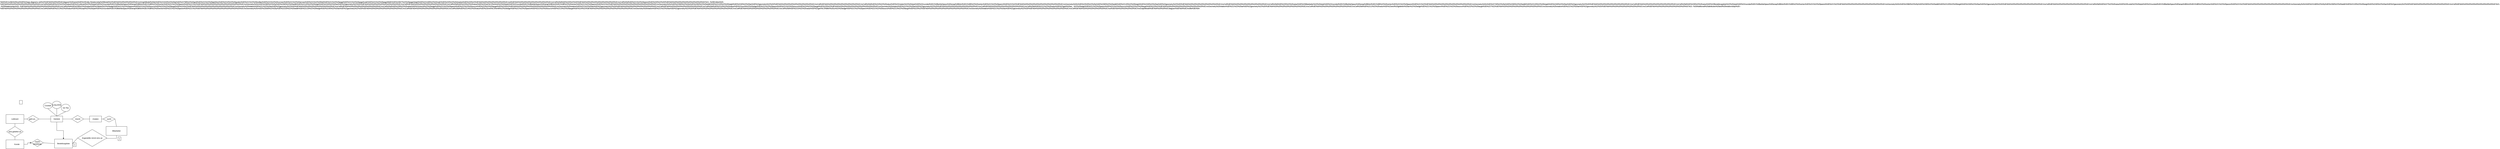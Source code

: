 <mxfile version="24.7.17">
  <diagram id="R2lEEEUBdFMjLlhIrx00" name="Page-1">
    <mxGraphModel dx="996" dy="522" grid="1" gridSize="10" guides="1" tooltips="1" connect="1" arrows="1" fold="1" page="1" pageScale="1" pageWidth="850" pageHeight="1100" math="0" shadow="0" extFonts="Permanent Marker^https://fonts.googleapis.com/css?family=Permanent+Marker">
      <root>
        <mxCell id="0" />
        <mxCell id="1" parent="0" />
        <mxCell id="2lJx8aIQyMY3eyVQErQr-6" value="Zutaten" style="shape=rectangle;whiteSpace=wrap;html=1;direction=south;align=center;" vertex="1" parent="1">
          <mxGeometry x="600" y="780" width="80" height="40" as="geometry" />
        </mxCell>
        <mxCell id="2lJx8aIQyMY3eyVQErQr-66" style="edgeStyle=orthogonalEdgeStyle;rounded=0;orthogonalLoop=1;jettySize=auto;html=1;exitX=0.5;exitY=1;exitDx=0;exitDy=0;entryX=1;entryY=0.5;entryDx=0;entryDy=0;" edge="1" parent="1" source="2lJx8aIQyMY3eyVQErQr-7" target="2lJx8aIQyMY3eyVQErQr-53">
          <mxGeometry relative="1" as="geometry">
            <mxPoint x="680" y="890" as="targetPoint" />
          </mxGeometry>
        </mxCell>
        <mxCell id="2lJx8aIQyMY3eyVQErQr-7" value="Mitarbeiter" style="shape=rectangle;whiteSpace=wrap;html=1;" vertex="1" parent="1">
          <mxGeometry x="710" y="850" width="140" height="60" as="geometry" />
        </mxCell>
        <mxCell id="2lJx8aIQyMY3eyVQErQr-17" value="sucht" style="rhombus;whiteSpace=wrap;html=1;" vertex="1" parent="1">
          <mxGeometry x="690" y="780" width="80" height="40" as="geometry" />
        </mxCell>
        <mxCell id="2lJx8aIQyMY3eyVQErQr-19" value="Cocktail" style="ellipse;whiteSpace=wrap;html=1;" vertex="1" parent="1">
          <mxGeometry x="290" y="690" width="60" height="40" as="geometry" />
        </mxCell>
        <mxCell id="2lJx8aIQyMY3eyVQErQr-21" value="Long drink" style="ellipse;whiteSpace=wrap;html=1;" vertex="1" parent="1">
          <mxGeometry x="350" y="680" width="60" height="50" as="geometry" />
        </mxCell>
        <mxCell id="2lJx8aIQyMY3eyVQErQr-22" value="Ice-Tea" style="ellipse;whiteSpace=wrap;html=1;" vertex="1" parent="1">
          <mxGeometry x="410" y="700" width="60" height="50" as="geometry" />
        </mxCell>
        <mxCell id="2lJx8aIQyMY3eyVQErQr-26" value="geht an..." style="rhombus;whiteSpace=wrap;html=1;" vertex="1" parent="1">
          <mxGeometry x="180" y="775" width="80" height="50" as="geometry" />
        </mxCell>
        <mxCell id="2lJx8aIQyMY3eyVQErQr-27" value="" style="endArrow=none;html=1;rounded=0;entryX=0.5;entryY=0;entryDx=0;entryDy=0;exitX=1;exitY=0.5;exitDx=0;exitDy=0;" edge="1" parent="1" source="2lJx8aIQyMY3eyVQErQr-17" target="2lJx8aIQyMY3eyVQErQr-7">
          <mxGeometry width="50" height="50" relative="1" as="geometry">
            <mxPoint x="650" y="530" as="sourcePoint" />
            <mxPoint x="700" y="480" as="targetPoint" />
          </mxGeometry>
        </mxCell>
        <mxCell id="2lJx8aIQyMY3eyVQErQr-28" value="" style="endArrow=none;html=1;rounded=0;exitX=0.5;exitY=0;exitDx=0;exitDy=0;entryX=0;entryY=0.5;entryDx=0;entryDy=0;" edge="1" parent="1" source="2lJx8aIQyMY3eyVQErQr-6" target="2lJx8aIQyMY3eyVQErQr-17">
          <mxGeometry width="50" height="50" relative="1" as="geometry">
            <mxPoint x="550" y="730" as="sourcePoint" />
            <mxPoint x="590" y="700" as="targetPoint" />
          </mxGeometry>
        </mxCell>
        <mxCell id="2lJx8aIQyMY3eyVQErQr-29" value="" style="endArrow=none;html=1;rounded=0;entryX=0.5;entryY=1;entryDx=0;entryDy=0;exitX=0;exitY=0.5;exitDx=0;exitDy=0;" edge="1" parent="1" source="2lJx8aIQyMY3eyVQErQr-43" target="2lJx8aIQyMY3eyVQErQr-21">
          <mxGeometry width="50" height="50" relative="1" as="geometry">
            <mxPoint x="250" y="520" as="sourcePoint" />
            <mxPoint x="300" y="470" as="targetPoint" />
          </mxGeometry>
        </mxCell>
        <mxCell id="2lJx8aIQyMY3eyVQErQr-30" value="" style="endArrow=none;html=1;rounded=0;exitX=0;exitY=0.5;exitDx=0;exitDy=0;entryX=0.5;entryY=1;entryDx=0;entryDy=0;" edge="1" parent="1" source="2lJx8aIQyMY3eyVQErQr-43" target="2lJx8aIQyMY3eyVQErQr-19">
          <mxGeometry width="50" height="50" relative="1" as="geometry">
            <mxPoint x="230" y="580" as="sourcePoint" />
            <mxPoint x="280" y="530" as="targetPoint" />
          </mxGeometry>
        </mxCell>
        <mxCell id="2lJx8aIQyMY3eyVQErQr-31" value="" style="endArrow=none;html=1;rounded=0;entryX=0.5;entryY=1;entryDx=0;entryDy=0;exitX=0;exitY=0.5;exitDx=0;exitDy=0;" edge="1" parent="1" source="2lJx8aIQyMY3eyVQErQr-43" target="2lJx8aIQyMY3eyVQErQr-22">
          <mxGeometry width="50" height="50" relative="1" as="geometry">
            <mxPoint x="540" y="770" as="sourcePoint" />
            <mxPoint x="390" y="520" as="targetPoint" />
          </mxGeometry>
        </mxCell>
        <mxCell id="2lJx8aIQyMY3eyVQErQr-32" value="" style="endArrow=none;html=1;rounded=0;entryX=0.5;entryY=1;entryDx=0;entryDy=0;exitX=1;exitY=0.5;exitDx=0;exitDy=0;" edge="1" parent="1" source="2lJx8aIQyMY3eyVQErQr-44" target="2lJx8aIQyMY3eyVQErQr-6">
          <mxGeometry width="50" height="50" relative="1" as="geometry">
            <mxPoint x="360" y="640" as="sourcePoint" />
            <mxPoint x="410" y="590" as="targetPoint" />
          </mxGeometry>
        </mxCell>
        <mxCell id="2lJx8aIQyMY3eyVQErQr-65" style="edgeStyle=orthogonalEdgeStyle;rounded=0;orthogonalLoop=1;jettySize=auto;html=1;exitX=1;exitY=0.5;exitDx=0;exitDy=0;entryX=0;entryY=0.5;entryDx=0;entryDy=0;" edge="1" parent="1" source="2lJx8aIQyMY3eyVQErQr-35" target="2lJx8aIQyMY3eyVQErQr-67">
          <mxGeometry relative="1" as="geometry" />
        </mxCell>
        <mxCell id="2lJx8aIQyMY3eyVQErQr-35" value="&lt;span style=&quot;white-space: pre;&quot;&gt;&#x9;&lt;/span&gt;Kunde" style="rounded=0;whiteSpace=wrap;html=1;" vertex="1" parent="1">
          <mxGeometry x="40" y="940" width="120" height="60" as="geometry" />
        </mxCell>
        <mxCell id="2lJx8aIQyMY3eyVQErQr-36" value="" style="endArrow=none;html=1;rounded=0;entryX=0;entryY=0.5;entryDx=0;entryDy=0;exitX=1;exitY=0.5;exitDx=0;exitDy=0;" edge="1" parent="1" source="2lJx8aIQyMY3eyVQErQr-37" target="2lJx8aIQyMY3eyVQErQr-26">
          <mxGeometry width="50" height="50" relative="1" as="geometry">
            <mxPoint x="110" y="800" as="sourcePoint" />
            <mxPoint x="190" y="680" as="targetPoint" />
          </mxGeometry>
        </mxCell>
        <mxCell id="2lJx8aIQyMY3eyVQErQr-37" value="Lieferant" style="rounded=0;whiteSpace=wrap;html=1;" vertex="1" parent="1">
          <mxGeometry x="40" y="770" width="120" height="60" as="geometry" />
        </mxCell>
        <mxCell id="2lJx8aIQyMY3eyVQErQr-38" value="wird geliefert an" style="rhombus;whiteSpace=wrap;html=1;" vertex="1" parent="1">
          <mxGeometry x="45" y="850" width="110" height="70" as="geometry" />
        </mxCell>
        <mxCell id="2lJx8aIQyMY3eyVQErQr-39" value="" style="endArrow=none;html=1;rounded=0;entryX=0.5;entryY=1;entryDx=0;entryDy=0;exitX=0.5;exitY=0;exitDx=0;exitDy=0;" edge="1" parent="1" source="2lJx8aIQyMY3eyVQErQr-38" target="2lJx8aIQyMY3eyVQErQr-37">
          <mxGeometry width="50" height="50" relative="1" as="geometry">
            <mxPoint x="50" y="890" as="sourcePoint" />
            <mxPoint x="100" y="840" as="targetPoint" />
          </mxGeometry>
        </mxCell>
        <mxCell id="2lJx8aIQyMY3eyVQErQr-42" value="" style="endArrow=none;html=1;rounded=0;entryX=0.5;entryY=1;entryDx=0;entryDy=0;exitX=0.5;exitY=0;exitDx=0;exitDy=0;" edge="1" parent="1" source="2lJx8aIQyMY3eyVQErQr-35" target="2lJx8aIQyMY3eyVQErQr-38">
          <mxGeometry width="50" height="50" relative="1" as="geometry">
            <mxPoint x="120" y="900" as="sourcePoint" />
            <mxPoint x="110" y="840" as="targetPoint" />
          </mxGeometry>
        </mxCell>
        <mxCell id="2lJx8aIQyMY3eyVQErQr-44" value="mischt" style="rhombus;whiteSpace=wrap;html=1;" vertex="1" parent="1">
          <mxGeometry x="480" y="775" width="80" height="50" as="geometry" />
        </mxCell>
        <mxCell id="2lJx8aIQyMY3eyVQErQr-45" value="" style="endArrow=none;html=1;rounded=0;entryX=0.5;entryY=1;entryDx=0;entryDy=0;exitX=1;exitY=0.5;exitDx=0;exitDy=0;" edge="1" parent="1" source="2lJx8aIQyMY3eyVQErQr-26" target="2lJx8aIQyMY3eyVQErQr-43">
          <mxGeometry width="50" height="50" relative="1" as="geometry">
            <mxPoint x="320" y="800" as="sourcePoint" />
            <mxPoint x="560" y="800" as="targetPoint" />
          </mxGeometry>
        </mxCell>
        <mxCell id="2lJx8aIQyMY3eyVQErQr-69" value="" style="edgeStyle=orthogonalEdgeStyle;rounded=0;orthogonalLoop=1;jettySize=auto;html=1;" edge="1" parent="1" source="2lJx8aIQyMY3eyVQErQr-43" target="2lJx8aIQyMY3eyVQErQr-51">
          <mxGeometry relative="1" as="geometry" />
        </mxCell>
        <mxCell id="2lJx8aIQyMY3eyVQErQr-43" value="Getränk" style="shape=rectangle;whiteSpace=wrap;html=1;direction=south;align=center;" vertex="1" parent="1">
          <mxGeometry x="340" y="780" width="80" height="40" as="geometry" />
        </mxCell>
        <mxCell id="2lJx8aIQyMY3eyVQErQr-47" value="" style="endArrow=none;html=1;rounded=0;entryX=0;entryY=0.5;entryDx=0;entryDy=0;exitX=0.5;exitY=0;exitDx=0;exitDy=0;" edge="1" parent="1" source="2lJx8aIQyMY3eyVQErQr-43" target="2lJx8aIQyMY3eyVQErQr-44">
          <mxGeometry width="50" height="50" relative="1" as="geometry">
            <mxPoint x="560" y="820" as="sourcePoint" />
            <mxPoint x="580" y="820" as="targetPoint" />
          </mxGeometry>
        </mxCell>
        <mxCell id="2lJx8aIQyMY3eyVQErQr-51" value="Bestellungsliste" style="rounded=0;whiteSpace=wrap;html=1;" vertex="1" parent="1">
          <mxGeometry x="365" y="935" width="120" height="60" as="geometry" />
        </mxCell>
        <mxCell id="2lJx8aIQyMY3eyVQErQr-53" value="Angestellte nimmt eins an" style="rhombus;whiteSpace=wrap;html=1;" vertex="1" parent="1">
          <mxGeometry x="520" y="870" width="195" height="115" as="geometry" />
        </mxCell>
        <UserObject label="%0A%3Cmxfile%20host%3D%22app.diagrams.net%22%3E%0A%20%20%3Cdiagram%20name%3D%22Entity-Relationship%20Model%22%3E%0A%20%20%20%20%3CmxGraphModel%20dx%3D%221024%22%20dy%3D%22768%22%20grid%3D%221%22%20gridSize%3D%2210%22%20guides%3D%221%22%20tooltips%3D%221%22%20connect%3D%221%22%20arrows%3D%221%22%20fold%3D%221%22%20page%3D%221%22%20pageScale%3D%221%22%20pageWidth%3D%22827%22%20pageHeight%3D%221169%22%20math%3D%220%22%20shadow%3D%220%22%3E%0A%20%20%20%20%20%20%3Croot%3E%0A%20%20%20%20%20%20%20%20%3CmxCell%20id%3D%220%22%20/%3E%0A%20%20%20%20%20%20%20%20%3CmxCell%20id%3D%221%22%20parent%3D%220%22%20/%3E%0A%20%20%20%20%20%20%20%20%3C%21--%20Entities%20--%3E%0A%20%20%20%20%20%20%20%20%3CmxCell%20id%3D%222%22%20value%3D%22Lieferant%22%20style%3D%22rounded%3D1%3BwhiteSpace%3Dwrap%3Bhtml%3D1%3B%22%20vertex%3D%221%22%20parent%3D%221%22%3E%0A%20%20%20%20%20%20%20%20%20%20%3CmxGeometry%20x%3D%2280%22%20y%3D%2260%22%20width%3D%22120%22%20height%3D%2240%22%20as%3D%22geometry%22%20/%3E%0A%20%20%20%20%20%20%20%20%3C/mxCell%3E%0A%20%20%20%20%20%20%20%20%3CmxCell%20id%3D%223%22%20value%3D%22Getr%C3%A4nk%22%20style%3D%22rounded%3D1%3BwhiteSpace%3Dwrap%3Bhtml%3D1%3B%22%20vertex%3D%221%22%20parent%3D%221%22%3E%0A%20%20%20%20%20%20%20%20%20%20%3CmxGeometry%20x%3D%22300%22%20y%3D%2260%22%20width%3D%22120%22%20height%3D%2240%22%20as%3D%22geometry%22%20/%3E%0A%20%20%20%20%20%20%20%20%3C/mxCell%3E%0A%20%20%20%20%20%20%20%20%3CmxCell%20id%3D%224%22%20value%3D%22Zutaten%22%20style%3D%22rounded%3D1%3BwhiteSpace%3Dwrap%3Bhtml%3D1%3B%22%20vertex%3D%221%22%20parent%3D%221%22%3E%0A%20%20%20%20%20%20%20%20%20%20%3CmxGeometry%20x%3D%22520%22%20y%3D%2260%22%20width%3D%22120%22%20height%3D%2240%22%20as%3D%22geometry%22%20/%3E%0A%20%20%20%20%20%20%20%20%3C/mxCell%3E%0A%20%20%20%20%20%20%20%20%3CmxCell%20id%3D%225%22%20value%3D%22Mitarbeiter%22%20style%3D%22rounded%3D1%3BwhiteSpace%3Dwrap%3Bhtml%3D1%3B%22%20vertex%3D%221%22%20parent%3D%221%22%3E%0A%20%20%20%20%20%20%20%20%20%20%3CmxGeometry%20x%3D%22740%22%20y%3D%2260%22%20width%3D%22120%22%20height%3D%2240%22%20as%3D%22geometry%22%20/%3E%0A%20%20%20%20%20%20%20%20%3C/mxCell%3E%0A%20%20%20%20%20%20%20%20%3CmxCell%20id%3D%226%22%20value%3D%22Bestellungsliste%22%20style%3D%22rounded%3D1%3BwhiteSpace%3Dwrap%3Bhtml%3D1%3B%22%20vertex%3D%221%22%20parent%3D%221%22%3E%0A%20%20%20%20%20%20%20%20%20%20%3CmxGeometry%20x%3D%22960%22%20y%3D%2260%22%20width%3D%22120%22%20height%3D%2240%22%20as%3D%22geometry%22%20/%3E%0A%20%20%20%20%20%20%20%20%3C/mxCell%3E%0A%20%20%20%20%20%20%20%20%3CmxCell%20id%3D%227%22%20value%3D%22Kunde%22%20style%3D%22rounded%3D1%3BwhiteSpace%3Dwrap%3Bhtml%3D1%3B%22%20vertex%3D%221%22%20parent%3D%221%22%3E%0A%20%20%20%20%20%20%20%20%20%20%3CmxGeometry%20x%3D%221180%22%20y%3D%2260%22%20width%3D%22120%22%20height%3D%2240%22%20as%3D%22geometry%22%20/%3E%0A%20%20%20%20%20%20%20%20%3C/mxCell%3E%0A%20%20%20%20%20%20%20%20%3C%21--%20Relationships%20--%3E%0A%20%20%20%20%20%20%20%20%3CmxCell%20id%3D%228%22%20value%3D%22liefert%22%20edge%3D%221%22%20parent%3D%221%22%20source%3D%222%22%20target%3D%224%22%3E%0A%20%20%20%20%20%20%20%20%20%20%3CmxGeometry%20relative%3D%221%22%20as%3D%22geometry%22%20/%3E%0A%20%20%20%20%20%20%20%20%3C/mxCell%3E%0A%20%20%20%20%20%20%20%20%3CmxCell%20id%3D%229%22%20value%3D%22mischt%22%20edge%3D%221%22%20parent%3D%221%22%20source%3D%223%22%20target%3D%224%22%3E%0A%20%20%20%20%20%20%20%20%20%20%3CmxGeometry%20relative%3D%221%22%20as%3D%22geometry%22%20/%3E%0A%20%20%20%20%20%20%20%20%3C/mxCell%3E%0A%20%20%20%20%20%20%20%20%3CmxCell%20id%3D%2210%22%20value%3D%22sucht%22%20edge%3D%221%22%20parent%3D%221%22%20source%3D%224%22%20target%3D%225%22%3E%0A%20%20%20%20%20%20%20%20%20%20%3CmxGeometry%20relative%3D%221%22%20as%3D%22geometry%22%20/%3E%0A%20%20%20%20%20%20%20%20%3C/mxCell%3E%0A%20%20%20%20%20%20%20%20%3CmxCell%20id%3D%2211%22%20value%3D%22geht%20an...%22%20edge%3D%221%22%20parent%3D%221%22%20source%3D%222%22%20target%3D%223%22%3E%0A%20%20%20%20%20%20%20%20%20%20%3CmxGeometry%20relative%3D%221%22%20as%3D%22geometry%22%20/%3E%0A%20%20%20%20%20%20%20%20%3C/mxCell%3E%0A%20%20%20%20%20%20%20%20%3CmxCell%20id%3D%2212%22%20value%3D%22wird%20geliefert%20an%22%20edge%3D%221%22%20parent%3D%221%22%20source%3D%222%22%20target%3D%227%22%3E%0A%20%20%20%20%20%20%20%20%20%20%3CmxGeometry%20relative%3D%221%22%20as%3D%22geometry%22%20/%3E%0A%20%20%20%20%20%20%20%20%3C/mxCell%3E%0A%20%20%20%20%20%20%20%20%3C%21--%20Additional%20attributes%20and%20relationships%20--%3E%0A%20%20%20%20%20%20%20%20%3CmxCell%20id%3D%2213%22%20value%3D%22Rezept%22%20style%3D%22rounded%3D1%3BwhiteSpace%3Dwrap%3Bhtml%3D1%3B%22%20vertex%3D%221%22%20parent%3D%221%22%3E%0A%20%20%20%20%20%20%20%20%20%20%3CmxGeometry%20x%3D%22630%22%20y%3D%22220%22%20width%3D%22120%22%20height%3D%2240%22%20as%3D%22geometry%22%20/%3E%0A%20%20%20%20%20%20%20%20%3C/mxCell%3E%0A%20%20%20%20%20%20%20%20%3CmxCell%20id%3D%2214%22%20value%3D%22enth%C3%A4lt%22%20edge%3D%221%22%20parent%3D%221%22%20source%3D%2213%22%20target%3D%224%22%3E%0A%20%20%20%20%20%20%20%20%20%20%3CmxGeometry%20relative%3D%221%22%20as%3D%22geometry%22%20/%3E%0A%20%20%20%20%20%20%20%20%3C/mxCell%3E%0A%20%20%20%20%20%20%20%20%3CmxCell%20id%3D%2215%22%20value%3D%22geh%C3%B6rt%20zu%22%20edge%3D%221%22%20parent%3D%221%22%20source%3D%2213%22%20target%3D%223%22%3E%0A%20%20%20%20%20%20%20%20%20%20%3CmxGeometry%20relative%3D%221%22%20as%3D%22geometry%22%20/%3E%0A%20%20%20%20%20%20%20%20%3C/mxCell%3E%0A%20%20%20%20%20%20%3C/root%3E%0A%20%20%20%20%3C/mxGraphModel%3E%0A%20%20%3C/diagram%3E%0A%3C/mxfile%3E%0A" link="%0A%3Cmxfile%20host%3D%22app.diagrams.net%22%3E%0A%20%20%3Cdiagram%20name%3D%22Entity-Relationship%20Model%22%3E%0A%20%20%20%20%3CmxGraphModel%20dx%3D%221024%22%20dy%3D%22768%22%20grid%3D%221%22%20gridSize%3D%2210%22%20guides%3D%221%22%20tooltips%3D%221%22%20connect%3D%221%22%20arrows%3D%221%22%20fold%3D%221%22%20page%3D%221%22%20pageScale%3D%221%22%20pageWidth%3D%22827%22%20pageHeight%3D%221169%22%20math%3D%220%22%20shadow%3D%220%22%3E%0A%20%20%20%20%20%20%3Croot%3E%0A%20%20%20%20%20%20%20%20%3CmxCell%20id%3D%220%22%20/%3E%0A%20%20%20%20%20%20%20%20%3CmxCell%20id%3D%221%22%20parent%3D%220%22%20/%3E%0A%20%20%20%20%20%20%20%20%3C%21--%20Entities%20--%3E%0A%20%20%20%20%20%20%20%20%3CmxCell%20id%3D%222%22%20value%3D%22Lieferant%22%20style%3D%22rounded%3D1%3BwhiteSpace%3Dwrap%3Bhtml%3D1%3B%22%20vertex%3D%221%22%20parent%3D%221%22%3E%0A%20%20%20%20%20%20%20%20%20%20%3CmxGeometry%20x%3D%2280%22%20y%3D%2260%22%20width%3D%22120%22%20height%3D%2240%22%20as%3D%22geometry%22%20/%3E%0A%20%20%20%20%20%20%20%20%3C/mxCell%3E%0A%20%20%20%20%20%20%20%20%3CmxCell%20id%3D%223%22%20value%3D%22Getr%C3%A4nk%22%20style%3D%22rounded%3D1%3BwhiteSpace%3Dwrap%3Bhtml%3D1%3B%22%20vertex%3D%221%22%20parent%3D%221%22%3E%0A%20%20%20%20%20%20%20%20%20%20%3CmxGeometry%20x%3D%22300%22%20y%3D%2260%22%20width%3D%22120%22%20height%3D%2240%22%20as%3D%22geometry%22%20/%3E%0A%20%20%20%20%20%20%20%20%3C/mxCell%3E%0A%20%20%20%20%20%20%20%20%3CmxCell%20id%3D%224%22%20value%3D%22Zutaten%22%20style%3D%22rounded%3D1%3BwhiteSpace%3Dwrap%3Bhtml%3D1%3B%22%20vertex%3D%221%22%20parent%3D%221%22%3E%0A%20%20%20%20%20%20%20%20%20%20%3CmxGeometry%20x%3D%22520%22%20y%3D%2260%22%20width%3D%22120%22%20height%3D%2240%22%20as%3D%22geometry%22%20/%3E%0A%20%20%20%20%20%20%20%20%3C/mxCell%3E%0A%20%20%20%20%20%20%20%20%3CmxCell%20id%3D%225%22%20value%3D%22Mitarbeiter%22%20style%3D%22rounded%3D1%3BwhiteSpace%3Dwrap%3Bhtml%3D1%3B%22%20vertex%3D%221%22%20parent%3D%221%22%3E%0A%20%20%20%20%20%20%20%20%20%20%3CmxGeometry%20x%3D%22740%22%20y%3D%2260%22%20width%3D%22120%22%20height%3D%2240%22%20as%3D%22geometry%22%20/%3E%0A%20%20%20%20%20%20%20%20%3C/mxCell%3E%0A%20%20%20%20%20%20%20%20%3CmxCell%20id%3D%226%22%20value%3D%22Bestellungsliste%22%20style%3D%22rounded%3D1%3BwhiteSpace%3Dwrap%3Bhtml%3D1%3B%22%20vertex%3D%221%22%20parent%3D%221%22%3E%0A%20%20%20%20%20%20%20%20%20%20%3CmxGeometry%20x%3D%22960%22%20y%3D%2260%22%20width%3D%22120%22%20height%3D%2240%22%20as%3D%22geometry%22%20/%3E%0A%20%20%20%20%20%20%20%20%3C/mxCell%3E%0A%20%20%20%20%20%20%20%20%3CmxCell%20id%3D%227%22%20value%3D%22Kunde%22%20style%3D%22rounded%3D1%3BwhiteSpace%3Dwrap%3Bhtml%3D1%3B%22%20vertex%3D%221%22%20parent%3D%221%22%3E%0A%20%20%20%20%20%20%20%20%20%20%3CmxGeometry%20x%3D%221180%22%20y%3D%2260%22%20width%3D%22120%22%20height%3D%2240%22%20as%3D%22geometry%22%20/%3E%0A%20%20%20%20%20%20%20%20%3C/mxCell%3E%0A%20%20%20%20%20%20%20%20%3C%21--%20Relationships%20--%3E%0A%20%20%20%20%20%20%20%20%3CmxCell%20id%3D%228%22%20value%3D%22liefert%22%20edge%3D%221%22%20parent%3D%221%22%20source%3D%222%22%20target%3D%224%22%3E%0A%20%20%20%20%20%20%20%20%20%20%3CmxGeometry%20relative%3D%221%22%20as%3D%22geometry%22%20/%3E%0A%20%20%20%20%20%20%20%20%3C/mxCell%3E%0A%20%20%20%20%20%20%20%20%3CmxCell%20id%3D%229%22%20value%3D%22mischt%22%20edge%3D%221%22%20parent%3D%221%22%20source%3D%223%22%20target%3D%224%22%3E%0A%20%20%20%20%20%20%20%20%20%20%3CmxGeometry%20relative%3D%221%22%20as%3D%22geometry%22%20/%3E%0A%20%20%20%20%20%20%20%20%3C/mxCell%3E%0A%20%20%20%20%20%20%20%20%3CmxCell%20id%3D%2210%22%20value%3D%22sucht%22%20edge%3D%221%22%20parent%3D%221%22%20source%3D%224%22%20target%3D%225%22%3E%0A%20%20%20%20%20%20%20%20%20%20%3CmxGeometry%20relative%3D%221%22%20as%3D%22geometry%22%20/%3E%0A%20%20%20%20%20%20%20%20%3C/mxCell%3E%0A%20%20%20%20%20%20%20%20%3CmxCell%20id%3D%2211%22%20value%3D%22geht%20an...%22%20edge%3D%221%22%20parent%3D%221%22%20source%3D%222%22%20target%3D%223%22%3E%0A%20%20%20%20%20%20%20%20%20%20%3CmxGeometry%20relative%3D%221%22%20as%3D%22geometry%22%20/%3E%0A%20%20%20%20%20%20%20%20%3C/mxCell%3E%0A%20%20%20%20%20%20%20%20%3CmxCell%20id%3D%2212%22%20value%3D%22wird%20geliefert%20an%22%20edge%3D%221%22%20parent%3D%221%22%20source%3D%222%22%20target%3D%227%22%3E%0A%20%20%20%20%20%20%20%20%20%20%3CmxGeometry%20relative%3D%221%22%20as%3D%22geometry%22%20/%3E%0A%20%20%20%20%20%20%20%20%3C/mxCell%3E%0A%20%20%20%20%20%20%20%20%3C%21--%20Additional%20attributes%20and%20relationships%20--%3E%0A%20%20%20%20%20%20%20%20%3CmxCell%20id%3D%2213%22%20value%3D%22Rezept%22%20style%3D%22rounded%3D1%3BwhiteSpace%3Dwrap%3Bhtml%3D1%3B%22%20vertex%3D%221%22%20parent%3D%221%22%3E%0A%20%20%20%20%20%20%20%20%20%20%3CmxGeometry%20x%3D%22630%22%20y%3D%22220%22%20width%3D%22120%22%20height%3D%2240%22%20as%3D%22geometry%22%20/%3E%0A%20%20%20%20%20%20%20%20%3C/mxCell%3E%0A%20%20%20%20%20%20%20%20%3CmxCell%20id%3D%2214%22%20value%3D%22enth%C3%A4lt%22%20edge%3D%221%22%20parent%3D%221%22%20source%3D%2213%22%20target%3D%224%22%3E%0A%20%20%20%20%20%20%20%20%20%20%3CmxGeometry%20relative%3D%221%22%20as%3D%22geometry%22%20/%3E%0A%20%20%20%20%20%20%20%20%3C/mxCell%3E%0A%20%20%20%20%20%20%20%20%3CmxCell%20id%3D%2215%22%20value%3D%22geh%C3%B6rt%20zu%22%20edge%3D%221%22%20parent%3D%221%22%20source%3D%2213%22%20target%3D%223%22%3E%0A%20%20%20%20%20%20%20%20%20%20%3CmxGeometry%20relative%3D%221%22%20as%3D%22geometry%22%20/%3E%0A%20%20%20%20%20%20%20%20%3C/mxCell%3E%0A%20%20%20%20%20%20%3C/root%3E%0A%20%20%20%20%3C/mxGraphModel%3E%0A%20%20%3C/diagram%3E%0A%3C/mxfile%3E%0A" id="2lJx8aIQyMY3eyVQErQr-59">
          <mxCell style="text;whiteSpace=wrap;html=1;" vertex="1" parent="1">
            <mxGeometry width="560" height="140" as="geometry" />
          </mxCell>
        </UserObject>
        <UserObject label="%0A%3Cmxfile%20host%3D%22app.diagrams.net%22%3E%0A%20%20%3Cdiagram%20name%3D%22Entity-Relationship%20Model%22%3E%0A%20%20%20%20%3CmxGraphModel%20dx%3D%221024%22%20dy%3D%22768%22%20grid%3D%221%22%20gridSize%3D%2210%22%20guides%3D%221%22%20tooltips%3D%221%22%20connect%3D%221%22%20arrows%3D%221%22%20fold%3D%221%22%20page%3D%221%22%20pageScale%3D%221%22%20pageWidth%3D%22827%22%20pageHeight%3D%221169%22%20math%3D%220%22%20shadow%3D%220%22%3E%0A%20%20%20%20%20%20%3Croot%3E%0A%20%20%20%20%20%20%20%20%3CmxCell%20id%3D%220%22%20/%3E%0A%20%20%20%20%20%20%20%20%3CmxCell%20id%3D%221%22%20parent%3D%220%22%20/%3E%0A%20%20%20%20%20%20%20%20%3C%21--%20Entities%20--%3E%0A%20%20%20%20%20%20%20%20%3CmxCell%20id%3D%222%22%20value%3D%22Lieferant%22%20style%3D%22rounded%3D1%3BwhiteSpace%3Dwrap%3Bhtml%3D1%3B%22%20vertex%3D%221%22%20parent%3D%221%22%3E%0A%20%20%20%20%20%20%20%20%20%20%3CmxGeometry%20x%3D%2280%22%20y%3D%2260%22%20width%3D%22120%22%20height%3D%2240%22%20as%3D%22geometry%22%20/%3E%0A%20%20%20%20%20%20%20%20%3C/mxCell%3E%0A%20%20%20%20%20%20%20%20%3CmxCell%20id%3D%223%22%20value%3D%22Getr%C3%A4nk%22%20style%3D%22rounded%3D1%3BwhiteSpace%3Dwrap%3Bhtml%3D1%3B%22%20vertex%3D%221%22%20parent%3D%221%22%3E%0A%20%20%20%20%20%20%20%20%20%20%3CmxGeometry%20x%3D%22300%22%20y%3D%2260%22%20width%3D%22120%22%20height%3D%2240%22%20as%3D%22geometry%22%20/%3E%0A%20%20%20%20%20%20%20%20%3C/mxCell%3E%0A%20%20%20%20%20%20%20%20%3CmxCell%20id%3D%224%22%20value%3D%22Zutaten%22%20style%3D%22rounded%3D1%3BwhiteSpace%3Dwrap%3Bhtml%3D1%3B%22%20vertex%3D%221%22%20parent%3D%221%22%3E%0A%20%20%20%20%20%20%20%20%20%20%3CmxGeometry%20x%3D%22520%22%20y%3D%2260%22%20width%3D%22120%22%20height%3D%2240%22%20as%3D%22geometry%22%20/%3E%0A%20%20%20%20%20%20%20%20%3C/mxCell%3E%0A%20%20%20%20%20%20%20%20%3CmxCell%20id%3D%225%22%20value%3D%22Mitarbeiter%22%20style%3D%22rounded%3D1%3BwhiteSpace%3Dwrap%3Bhtml%3D1%3B%22%20vertex%3D%221%22%20parent%3D%221%22%3E%0A%20%20%20%20%20%20%20%20%20%20%3CmxGeometry%20x%3D%22740%22%20y%3D%2260%22%20width%3D%22120%22%20height%3D%2240%22%20as%3D%22geometry%22%20/%3E%0A%20%20%20%20%20%20%20%20%3C/mxCell%3E%0A%20%20%20%20%20%20%20%20%3CmxCell%20id%3D%226%22%20value%3D%22Bestellungsliste%22%20style%3D%22rounded%3D1%3BwhiteSpace%3Dwrap%3Bhtml%3D1%3B%22%20vertex%3D%221%22%20parent%3D%221%22%3E%0A%20%20%20%20%20%20%20%20%20%20%3CmxGeometry%20x%3D%22960%22%20y%3D%2260%22%20width%3D%22120%22%20height%3D%2240%22%20as%3D%22geometry%22%20/%3E%0A%20%20%20%20%20%20%20%20%3C/mxCell%3E%0A%20%20%20%20%20%20%20%20%3CmxCell%20id%3D%227%22%20value%3D%22Kunde%22%20style%3D%22rounded%3D1%3BwhiteSpace%3Dwrap%3Bhtml%3D1%3B%22%20vertex%3D%221%22%20parent%3D%221%22%3E%0A%20%20%20%20%20%20%20%20%20%20%3CmxGeometry%20x%3D%221180%22%20y%3D%2260%22%20width%3D%22120%22%20height%3D%2240%22%20as%3D%22geometry%22%20/%3E%0A%20%20%20%20%20%20%20%20%3C/mxCell%3E%0A%20%20%20%20%20%20%20%20%3C%21--%20Relationships%20--%3E%0A%20%20%20%20%20%20%20%20%3CmxCell%20id%3D%228%22%20value%3D%22liefert%22%20edge%3D%221%22%20parent%3D%221%22%20source%3D%222%22%20target%3D%224%22%3E%0A%20%20%20%20%20%20%20%20%20%20%3CmxGeometry%20relative%3D%221%22%20as%3D%22geometry%22%20/%3E%0A%20%20%20%20%20%20%20%20%3C/mxCell%3E%0A%20%20%20%20%20%20%20%20%3CmxCell%20id%3D%229%22%20value%3D%22mischt%22%20edge%3D%221%22%20parent%3D%221%22%20source%3D%223%22%20target%3D%224%22%3E%0A%20%20%20%20%20%20%20%20%20%20%3CmxGeometry%20relative%3D%221%22%20as%3D%22geometry%22%20/%3E%0A%20%20%20%20%20%20%20%20%3C/mxCell%3E%0A%20%20%20%20%20%20%20%20%3CmxCell%20id%3D%2210%22%20value%3D%22sucht%22%20edge%3D%221%22%20parent%3D%221%22%20source%3D%224%22%20target%3D%225%22%3E%0A%20%20%20%20%20%20%20%20%20%20%3CmxGeometry%20relative%3D%221%22%20as%3D%22geometry%22%20/%3E%0A%20%20%20%20%20%20%20%20%3C/mxCell%3E%0A%20%20%20%20%20%20%20%20%3CmxCell%20id%3D%2211%22%20value%3D%22geht%20an...%22%20edge%3D%221%22%20parent%3D%221%22%20source%3D%222%22%20target%3D%223%22%3E%0A%20%20%20%20%20%20%20%20%20%20%3CmxGeometry%20relative%3D%221%22%20as%3D%22geometry%22%20/%3E%0A%20%20%20%20%20%20%20%20%3C/mxCell%3E%0A%20%20%20%20%20%20%20%20%3CmxCell%20id%3D%2212%22%20value%3D%22wird%20geliefert%20an%22%20edge%3D%221%22%20parent%3D%221%22%20source%3D%222%22%20target%3D%227%22%3E%0A%20%20%20%20%20%20%20%20%20%20%3CmxGeometry%20relative%3D%221%22%20as%3D%22geometry%22%20/%3E%0A%20%20%20%20%20%20%20%20%3C/mxCell%3E%0A%20%20%20%20%20%20%20%20%3C%21--%20Additional%20attributes%20and%20relationships%20--%3E%0A%20%20%20%20%20%20%20%20%3CmxCell%20id%3D%2213%22%20value%3D%22Rezept%22%20style%3D%22rounded%3D1%3BwhiteSpace%3Dwrap%3Bhtml%3D1%3B%22%20vertex%3D%221%22%20parent%3D%221%22%3E%0A%20%20%20%20%20%20%20%20%20%20%3CmxGeometry%20x%3D%22630%22%20y%3D%22220%22%20width%3D%22120%22%20height%3D%2240%22%20as%3D%22geometry%22%20/%3E%0A%20%20%20%20%20%20%20%20%3C/mxCell%3E%0A%20%20%20%20%20%20%20%20%3CmxCell%20id%3D%2214%22%20value%3D%22enth%C3%A4lt%22%20edge%3D%221%22%20parent%3D%221%22%20source%3D%2213%22%20target%3D%224%22%3E%0A%20%20%20%20%20%20%20%20%20%20%3CmxGeometry%20relative%3D%221%22%20as%3D%22geometry%22%20/%3E%0A%20%20%20%20%20%20%20%20%3C/mxCell%3E%0A%20%20%20%20%20%20%20%20%3CmxCell%20id%3D%2215%22%20value%3D%22geh%C3%B6rt%20zu%22%20edge%3D%221%22%20parent%3D%221%22%20source%3D%2213%22%20target%3D%223%22%3E%0A%20%20%20%20%20%20%20%20%20%20%3CmxGeometry%20relative%3D%221%22%20as%3D%22geometry%22%20/%3E%0A%20%20%20%20%20%20%20%20%3C/mxCell%3E%0A%20%20%20%20%20%20%3C/root%3E%0A%20%20%20%20%3C/mxGraphModel%3E%0A%20%20%3C/diagram%3E%0A%3C/mxfile%3E%0A" link="%0A%3Cmxfile%20host%3D%22app.diagrams.net%22%3E%0A%20%20%3Cdiagram%20name%3D%22Entity-Relationship%20Model%22%3E%0A%20%20%20%20%3CmxGraphModel%20dx%3D%221024%22%20dy%3D%22768%22%20grid%3D%221%22%20gridSize%3D%2210%22%20guides%3D%221%22%20tooltips%3D%221%22%20connect%3D%221%22%20arrows%3D%221%22%20fold%3D%221%22%20page%3D%221%22%20pageScale%3D%221%22%20pageWidth%3D%22827%22%20pageHeight%3D%221169%22%20math%3D%220%22%20shadow%3D%220%22%3E%0A%20%20%20%20%20%20%3Croot%3E%0A%20%20%20%20%20%20%20%20%3CmxCell%20id%3D%220%22%20/%3E%0A%20%20%20%20%20%20%20%20%3CmxCell%20id%3D%221%22%20parent%3D%220%22%20/%3E%0A%20%20%20%20%20%20%20%20%3C%21--%20Entities%20--%3E%0A%20%20%20%20%20%20%20%20%3CmxCell%20id%3D%222%22%20value%3D%22Lieferant%22%20style%3D%22rounded%3D1%3BwhiteSpace%3Dwrap%3Bhtml%3D1%3B%22%20vertex%3D%221%22%20parent%3D%221%22%3E%0A%20%20%20%20%20%20%20%20%20%20%3CmxGeometry%20x%3D%2280%22%20y%3D%2260%22%20width%3D%22120%22%20height%3D%2240%22%20as%3D%22geometry%22%20/%3E%0A%20%20%20%20%20%20%20%20%3C/mxCell%3E%0A%20%20%20%20%20%20%20%20%3CmxCell%20id%3D%223%22%20value%3D%22Getr%C3%A4nk%22%20style%3D%22rounded%3D1%3BwhiteSpace%3Dwrap%3Bhtml%3D1%3B%22%20vertex%3D%221%22%20parent%3D%221%22%3E%0A%20%20%20%20%20%20%20%20%20%20%3CmxGeometry%20x%3D%22300%22%20y%3D%2260%22%20width%3D%22120%22%20height%3D%2240%22%20as%3D%22geometry%22%20/%3E%0A%20%20%20%20%20%20%20%20%3C/mxCell%3E%0A%20%20%20%20%20%20%20%20%3CmxCell%20id%3D%224%22%20value%3D%22Zutaten%22%20style%3D%22rounded%3D1%3BwhiteSpace%3Dwrap%3Bhtml%3D1%3B%22%20vertex%3D%221%22%20parent%3D%221%22%3E%0A%20%20%20%20%20%20%20%20%20%20%3CmxGeometry%20x%3D%22520%22%20y%3D%2260%22%20width%3D%22120%22%20height%3D%2240%22%20as%3D%22geometry%22%20/%3E%0A%20%20%20%20%20%20%20%20%3C/mxCell%3E%0A%20%20%20%20%20%20%20%20%3CmxCell%20id%3D%225%22%20value%3D%22Mitarbeiter%22%20style%3D%22rounded%3D1%3BwhiteSpace%3Dwrap%3Bhtml%3D1%3B%22%20vertex%3D%221%22%20parent%3D%221%22%3E%0A%20%20%20%20%20%20%20%20%20%20%3CmxGeometry%20x%3D%22740%22%20y%3D%2260%22%20width%3D%22120%22%20height%3D%2240%22%20as%3D%22geometry%22%20/%3E%0A%20%20%20%20%20%20%20%20%3C/mxCell%3E%0A%20%20%20%20%20%20%20%20%3CmxCell%20id%3D%226%22%20value%3D%22Bestellungsliste%22%20style%3D%22rounded%3D1%3BwhiteSpace%3Dwrap%3Bhtml%3D1%3B%22%20vertex%3D%221%22%20parent%3D%221%22%3E%0A%20%20%20%20%20%20%20%20%20%20%3CmxGeometry%20x%3D%22960%22%20y%3D%2260%22%20width%3D%22120%22%20height%3D%2240%22%20as%3D%22geometry%22%20/%3E%0A%20%20%20%20%20%20%20%20%3C/mxCell%3E%0A%20%20%20%20%20%20%20%20%3CmxCell%20id%3D%227%22%20value%3D%22Kunde%22%20style%3D%22rounded%3D1%3BwhiteSpace%3Dwrap%3Bhtml%3D1%3B%22%20vertex%3D%221%22%20parent%3D%221%22%3E%0A%20%20%20%20%20%20%20%20%20%20%3CmxGeometry%20x%3D%221180%22%20y%3D%2260%22%20width%3D%22120%22%20height%3D%2240%22%20as%3D%22geometry%22%20/%3E%0A%20%20%20%20%20%20%20%20%3C/mxCell%3E%0A%20%20%20%20%20%20%20%20%3C%21--%20Relationships%20--%3E%0A%20%20%20%20%20%20%20%20%3CmxCell%20id%3D%228%22%20value%3D%22liefert%22%20edge%3D%221%22%20parent%3D%221%22%20source%3D%222%22%20target%3D%224%22%3E%0A%20%20%20%20%20%20%20%20%20%20%3CmxGeometry%20relative%3D%221%22%20as%3D%22geometry%22%20/%3E%0A%20%20%20%20%20%20%20%20%3C/mxCell%3E%0A%20%20%20%20%20%20%20%20%3CmxCell%20id%3D%229%22%20value%3D%22mischt%22%20edge%3D%221%22%20parent%3D%221%22%20source%3D%223%22%20target%3D%224%22%3E%0A%20%20%20%20%20%20%20%20%20%20%3CmxGeometry%20relative%3D%221%22%20as%3D%22geometry%22%20/%3E%0A%20%20%20%20%20%20%20%20%3C/mxCell%3E%0A%20%20%20%20%20%20%20%20%3CmxCell%20id%3D%2210%22%20value%3D%22sucht%22%20edge%3D%221%22%20parent%3D%221%22%20source%3D%224%22%20target%3D%225%22%3E%0A%20%20%20%20%20%20%20%20%20%20%3CmxGeometry%20relative%3D%221%22%20as%3D%22geometry%22%20/%3E%0A%20%20%20%20%20%20%20%20%3C/mxCell%3E%0A%20%20%20%20%20%20%20%20%3CmxCell%20id%3D%2211%22%20value%3D%22geht%20an...%22%20edge%3D%221%22%20parent%3D%221%22%20source%3D%222%22%20target%3D%223%22%3E%0A%20%20%20%20%20%20%20%20%20%20%3CmxGeometry%20relative%3D%221%22%20as%3D%22geometry%22%20/%3E%0A%20%20%20%20%20%20%20%20%3C/mxCell%3E%0A%20%20%20%20%20%20%20%20%3CmxCell%20id%3D%2212%22%20value%3D%22wird%20geliefert%20an%22%20edge%3D%221%22%20parent%3D%221%22%20source%3D%222%22%20target%3D%227%22%3E%0A%20%20%20%20%20%20%20%20%20%20%3CmxGeometry%20relative%3D%221%22%20as%3D%22geometry%22%20/%3E%0A%20%20%20%20%20%20%20%20%3C/mxCell%3E%0A%20%20%20%20%20%20%20%20%3C%21--%20Additional%20attributes%20and%20relationships%20--%3E%0A%20%20%20%20%20%20%20%20%3CmxCell%20id%3D%2213%22%20value%3D%22Rezept%22%20style%3D%22rounded%3D1%3BwhiteSpace%3Dwrap%3Bhtml%3D1%3B%22%20vertex%3D%221%22%20parent%3D%221%22%3E%0A%20%20%20%20%20%20%20%20%20%20%3CmxGeometry%20x%3D%22630%22%20y%3D%22220%22%20width%3D%22120%22%20height%3D%2240%22%20as%3D%22geometry%22%20/%3E%0A%20%20%20%20%20%20%20%20%3C/mxCell%3E%0A%20%20%20%20%20%20%20%20%3CmxCell%20id%3D%2214%22%20value%3D%22enth%C3%A4lt%22%20edge%3D%221%22%20parent%3D%221%22%20source%3D%2213%22%20target%3D%224%22%3E%0A%20%20%20%20%20%20%20%20%20%20%3CmxGeometry%20relative%3D%221%22%20as%3D%22geometry%22%20/%3E%0A%20%20%20%20%20%20%20%20%3C/mxCell%3E%0A%20%20%20%20%20%20%20%20%3CmxCell%20id%3D%2215%22%20value%3D%22geh%C3%B6rt%20zu%22%20edge%3D%221%22%20parent%3D%221%22%20source%3D%2213%22%20target%3D%223%22%3E%0A%20%20%20%20%20%20%20%20%20%20%3CmxGeometry%20relative%3D%221%22%20as%3D%22geometry%22%20/%3E%0A%20%20%20%20%20%20%20%20%3C/mxCell%3E%0A%20%20%20%20%20%20%3C/root%3E%0A%20%20%20%20%3C/mxGraphModel%3E%0A%20%20%3C/diagram%3E%0A%3C/mxfile%3E%0A" id="2lJx8aIQyMY3eyVQErQr-61">
          <mxCell style="text;whiteSpace=wrap;html=1;" vertex="1" parent="1">
            <mxGeometry width="560" height="140" as="geometry" />
          </mxCell>
        </UserObject>
        <mxCell id="2lJx8aIQyMY3eyVQErQr-64" value="" style="endArrow=none;html=1;rounded=0;entryX=1;entryY=0.5;entryDx=0;entryDy=0;exitX=0;exitY=0.5;exitDx=0;exitDy=0;" edge="1" parent="1" source="2lJx8aIQyMY3eyVQErQr-53" target="2lJx8aIQyMY3eyVQErQr-51">
          <mxGeometry width="50" height="50" relative="1" as="geometry">
            <mxPoint x="510" y="930" as="sourcePoint" />
            <mxPoint x="1110" y="830" as="targetPoint" />
          </mxGeometry>
        </mxCell>
        <mxCell id="2lJx8aIQyMY3eyVQErQr-67" value="macht bestellung" style="rhombus;whiteSpace=wrap;html=1;" vertex="1" parent="1">
          <mxGeometry x="210" y="935" width="80" height="50" as="geometry" />
        </mxCell>
        <mxCell id="2lJx8aIQyMY3eyVQErQr-68" value="" style="endArrow=none;html=1;rounded=0;entryX=0;entryY=0.5;entryDx=0;entryDy=0;exitX=0;exitY=0.5;exitDx=0;exitDy=0;" edge="1" parent="1" source="2lJx8aIQyMY3eyVQErQr-51" target="2lJx8aIQyMY3eyVQErQr-51">
          <mxGeometry width="50" height="50" relative="1" as="geometry">
            <mxPoint x="365" y="930" as="sourcePoint" />
            <mxPoint x="350" y="810" as="targetPoint" />
            <Array as="points">
              <mxPoint x="290" y="960" />
            </Array>
          </mxGeometry>
        </mxCell>
        <mxCell id="2lJx8aIQyMY3eyVQErQr-71" value="" style="rounded=0;whiteSpace=wrap;html=1;" vertex="1" parent="1">
          <mxGeometry x="130" y="675" width="20" height="25" as="geometry" />
        </mxCell>
        <mxCell id="2lJx8aIQyMY3eyVQErQr-72" value="1&lt;span style=&quot;color: rgba(0, 0, 0, 0); font-family: monospace; font-size: 0px; text-align: start; text-wrap: nowrap;&quot;&gt;%3CmxGraphModel%3E%3Croot%3E%3CmxCell%20id%3D%220%22%2F%3E%3CmxCell%20id%3D%221%22%20parent%3D%220%22%2F%3E%3CmxCell%20id%3D%222%22%20value%3D%22%22%20style%3D%22rounded%3D0%3BwhiteSpace%3Dwrap%3Bhtml%3D1%3B%22%20vertex%3D%221%22%20parent%3D%221%22%3E%3CmxGeometry%20x%3D%22130%22%20y%3D%22675%22%20width%3D%2220%22%20height%3D%2225%22%20as%3D%22geometry%22%2F%3E%3C%2FmxCell%3E%3C%2Froot%3E%3C%2FmxGraphModel%3E&lt;/span&gt;" style="rounded=0;whiteSpace=wrap;html=1;" vertex="1" parent="1">
          <mxGeometry x="490" y="960" width="20" height="25" as="geometry" />
        </mxCell>
        <mxCell id="2lJx8aIQyMY3eyVQErQr-73" value="1" style="rounded=0;whiteSpace=wrap;html=1;" vertex="1" parent="1">
          <mxGeometry x="790" y="920" width="20" height="25" as="geometry" />
        </mxCell>
      </root>
    </mxGraphModel>
  </diagram>
</mxfile>
